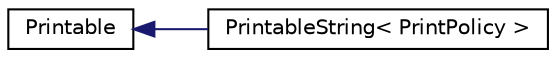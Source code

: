 digraph "Graphical Class Hierarchy"
{
 // LATEX_PDF_SIZE
  edge [fontname="Helvetica",fontsize="10",labelfontname="Helvetica",labelfontsize="10"];
  node [fontname="Helvetica",fontsize="10",shape=record];
  rankdir="LR";
  Node0 [label="Printable",height=0.2,width=0.4,color="black", fillcolor="white", style="filled",URL="$classPrintable.html",tooltip=" "];
  Node0 -> Node1 [dir="back",color="midnightblue",fontsize="10",style="solid",fontname="Helvetica"];
  Node1 [label="PrintableString\< PrintPolicy \>",height=0.2,width=0.4,color="black", fillcolor="white", style="filled",URL="$structPrintableString.html",tooltip=" "];
}
